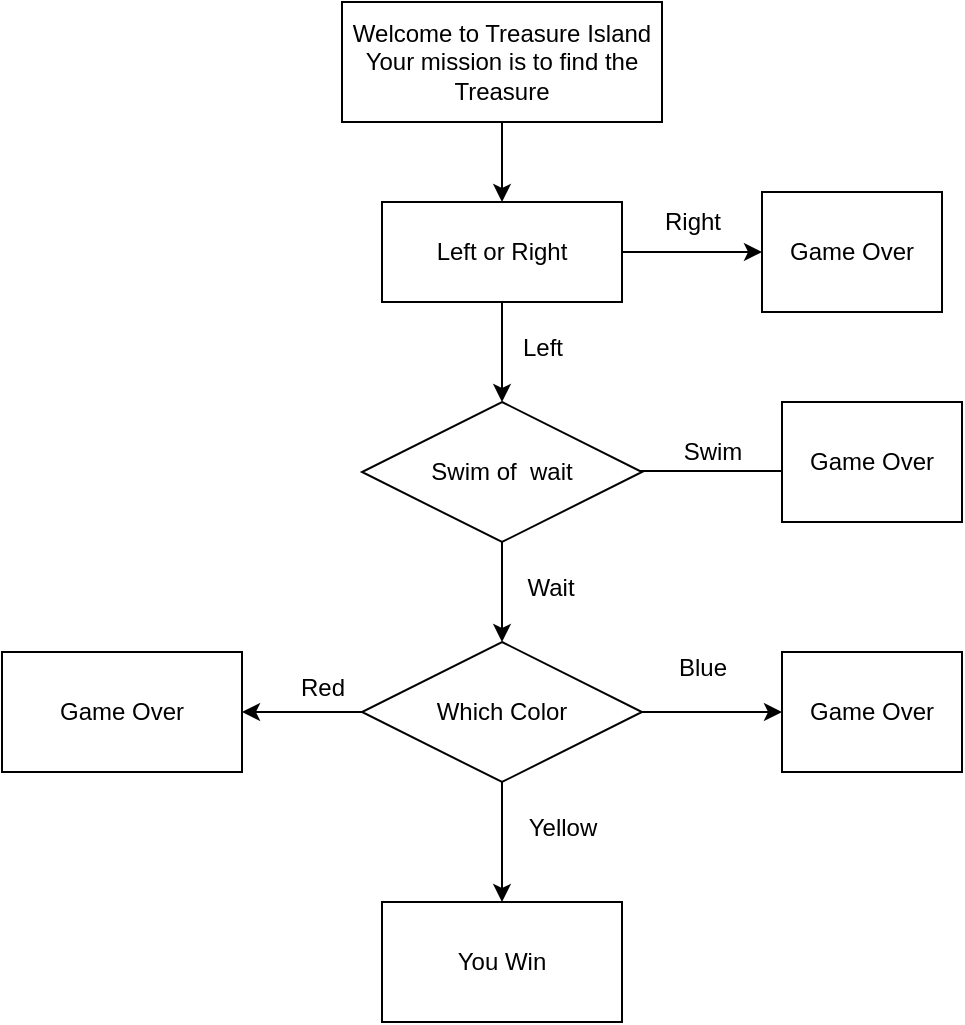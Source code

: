 <mxfile version="22.0.3" type="device">
  <diagram name="Page-1" id="4e0yOhCMSdWkQ7k8kt_l">
    <mxGraphModel dx="866" dy="558" grid="1" gridSize="10" guides="1" tooltips="1" connect="1" arrows="1" fold="1" page="1" pageScale="1" pageWidth="827" pageHeight="1169" math="0" shadow="0">
      <root>
        <mxCell id="0" />
        <mxCell id="1" parent="0" />
        <mxCell id="W1wtq5N_yA5Jbl4226KE-4" value="" style="edgeStyle=orthogonalEdgeStyle;rounded=0;orthogonalLoop=1;jettySize=auto;html=1;" edge="1" parent="1" source="W1wtq5N_yA5Jbl4226KE-2" target="W1wtq5N_yA5Jbl4226KE-3">
          <mxGeometry relative="1" as="geometry" />
        </mxCell>
        <mxCell id="W1wtq5N_yA5Jbl4226KE-2" value="Welcome to Treasure Island&lt;br&gt;Your mission is to find the Treasure" style="rounded=0;whiteSpace=wrap;html=1;" vertex="1" parent="1">
          <mxGeometry x="310" y="50" width="160" height="60" as="geometry" />
        </mxCell>
        <mxCell id="W1wtq5N_yA5Jbl4226KE-6" value="" style="edgeStyle=orthogonalEdgeStyle;rounded=0;orthogonalLoop=1;jettySize=auto;html=1;" edge="1" parent="1" source="W1wtq5N_yA5Jbl4226KE-3" target="W1wtq5N_yA5Jbl4226KE-5">
          <mxGeometry relative="1" as="geometry" />
        </mxCell>
        <mxCell id="W1wtq5N_yA5Jbl4226KE-18" value="" style="edgeStyle=orthogonalEdgeStyle;rounded=0;orthogonalLoop=1;jettySize=auto;html=1;" edge="1" parent="1" source="W1wtq5N_yA5Jbl4226KE-3" target="W1wtq5N_yA5Jbl4226KE-17">
          <mxGeometry relative="1" as="geometry" />
        </mxCell>
        <mxCell id="W1wtq5N_yA5Jbl4226KE-3" value="Left or Right" style="rounded=0;whiteSpace=wrap;html=1;" vertex="1" parent="1">
          <mxGeometry x="330" y="150" width="120" height="50" as="geometry" />
        </mxCell>
        <mxCell id="W1wtq5N_yA5Jbl4226KE-8" value="" style="edgeStyle=orthogonalEdgeStyle;rounded=0;orthogonalLoop=1;jettySize=auto;html=1;" edge="1" parent="1">
          <mxGeometry relative="1" as="geometry">
            <mxPoint x="450" y="284.5" as="sourcePoint" />
            <mxPoint x="540" y="284.5" as="targetPoint" />
          </mxGeometry>
        </mxCell>
        <mxCell id="W1wtq5N_yA5Jbl4226KE-10" value="" style="edgeStyle=orthogonalEdgeStyle;rounded=0;orthogonalLoop=1;jettySize=auto;html=1;" edge="1" parent="1" source="W1wtq5N_yA5Jbl4226KE-5" target="W1wtq5N_yA5Jbl4226KE-9">
          <mxGeometry relative="1" as="geometry">
            <mxPoint x="390" y="330" as="sourcePoint" />
          </mxGeometry>
        </mxCell>
        <mxCell id="W1wtq5N_yA5Jbl4226KE-5" value="Swim of&amp;nbsp; wait" style="rhombus;whiteSpace=wrap;html=1;rounded=0;" vertex="1" parent="1">
          <mxGeometry x="320" y="250" width="140" height="70" as="geometry" />
        </mxCell>
        <mxCell id="W1wtq5N_yA5Jbl4226KE-7" value="Game Over" style="whiteSpace=wrap;html=1;rounded=0;" vertex="1" parent="1">
          <mxGeometry x="530" y="250" width="90" height="60" as="geometry" />
        </mxCell>
        <mxCell id="W1wtq5N_yA5Jbl4226KE-12" value="" style="edgeStyle=orthogonalEdgeStyle;rounded=0;orthogonalLoop=1;jettySize=auto;html=1;" edge="1" parent="1" source="W1wtq5N_yA5Jbl4226KE-9" target="W1wtq5N_yA5Jbl4226KE-11">
          <mxGeometry relative="1" as="geometry" />
        </mxCell>
        <mxCell id="W1wtq5N_yA5Jbl4226KE-14" value="" style="edgeStyle=orthogonalEdgeStyle;rounded=0;orthogonalLoop=1;jettySize=auto;html=1;" edge="1" parent="1" source="W1wtq5N_yA5Jbl4226KE-9" target="W1wtq5N_yA5Jbl4226KE-13">
          <mxGeometry relative="1" as="geometry" />
        </mxCell>
        <mxCell id="W1wtq5N_yA5Jbl4226KE-16" value="" style="edgeStyle=orthogonalEdgeStyle;rounded=0;orthogonalLoop=1;jettySize=auto;html=1;" edge="1" parent="1" source="W1wtq5N_yA5Jbl4226KE-9" target="W1wtq5N_yA5Jbl4226KE-15">
          <mxGeometry relative="1" as="geometry" />
        </mxCell>
        <mxCell id="W1wtq5N_yA5Jbl4226KE-9" value="Which Color" style="rhombus;whiteSpace=wrap;html=1;rounded=0;" vertex="1" parent="1">
          <mxGeometry x="320" y="370" width="140" height="70" as="geometry" />
        </mxCell>
        <mxCell id="W1wtq5N_yA5Jbl4226KE-11" value="You Win" style="whiteSpace=wrap;html=1;rounded=0;" vertex="1" parent="1">
          <mxGeometry x="330" y="500" width="120" height="60" as="geometry" />
        </mxCell>
        <mxCell id="W1wtq5N_yA5Jbl4226KE-13" value="Game Over" style="whiteSpace=wrap;html=1;rounded=0;" vertex="1" parent="1">
          <mxGeometry x="140" y="375" width="120" height="60" as="geometry" />
        </mxCell>
        <mxCell id="W1wtq5N_yA5Jbl4226KE-15" value="Game Over" style="whiteSpace=wrap;html=1;rounded=0;" vertex="1" parent="1">
          <mxGeometry x="530" y="375" width="90" height="60" as="geometry" />
        </mxCell>
        <mxCell id="W1wtq5N_yA5Jbl4226KE-17" value="Game Over" style="whiteSpace=wrap;html=1;rounded=0;" vertex="1" parent="1">
          <mxGeometry x="520" y="145" width="90" height="60" as="geometry" />
        </mxCell>
        <mxCell id="W1wtq5N_yA5Jbl4226KE-19" value="Right" style="text;html=1;align=center;verticalAlign=middle;resizable=0;points=[];autosize=1;strokeColor=none;fillColor=none;" vertex="1" parent="1">
          <mxGeometry x="460" y="145" width="50" height="30" as="geometry" />
        </mxCell>
        <mxCell id="W1wtq5N_yA5Jbl4226KE-20" value="Swim" style="text;html=1;align=center;verticalAlign=middle;resizable=0;points=[];autosize=1;strokeColor=none;fillColor=none;" vertex="1" parent="1">
          <mxGeometry x="470" y="260" width="50" height="30" as="geometry" />
        </mxCell>
        <mxCell id="W1wtq5N_yA5Jbl4226KE-21" value="Left" style="text;html=1;align=center;verticalAlign=middle;resizable=0;points=[];autosize=1;strokeColor=none;fillColor=none;" vertex="1" parent="1">
          <mxGeometry x="390" y="208" width="40" height="30" as="geometry" />
        </mxCell>
        <mxCell id="W1wtq5N_yA5Jbl4226KE-22" value="Wait" style="text;html=1;align=center;verticalAlign=middle;resizable=0;points=[];autosize=1;strokeColor=none;fillColor=none;" vertex="1" parent="1">
          <mxGeometry x="389" y="328" width="50" height="30" as="geometry" />
        </mxCell>
        <mxCell id="W1wtq5N_yA5Jbl4226KE-23" value="Blue" style="text;html=1;align=center;verticalAlign=middle;resizable=0;points=[];autosize=1;strokeColor=none;fillColor=none;" vertex="1" parent="1">
          <mxGeometry x="465" y="368" width="50" height="30" as="geometry" />
        </mxCell>
        <mxCell id="W1wtq5N_yA5Jbl4226KE-24" value="Red" style="text;html=1;align=center;verticalAlign=middle;resizable=0;points=[];autosize=1;strokeColor=none;fillColor=none;" vertex="1" parent="1">
          <mxGeometry x="275" y="378" width="50" height="30" as="geometry" />
        </mxCell>
        <mxCell id="W1wtq5N_yA5Jbl4226KE-25" value="Yellow" style="text;html=1;align=center;verticalAlign=middle;resizable=0;points=[];autosize=1;strokeColor=none;fillColor=none;" vertex="1" parent="1">
          <mxGeometry x="390" y="448" width="60" height="30" as="geometry" />
        </mxCell>
      </root>
    </mxGraphModel>
  </diagram>
</mxfile>
